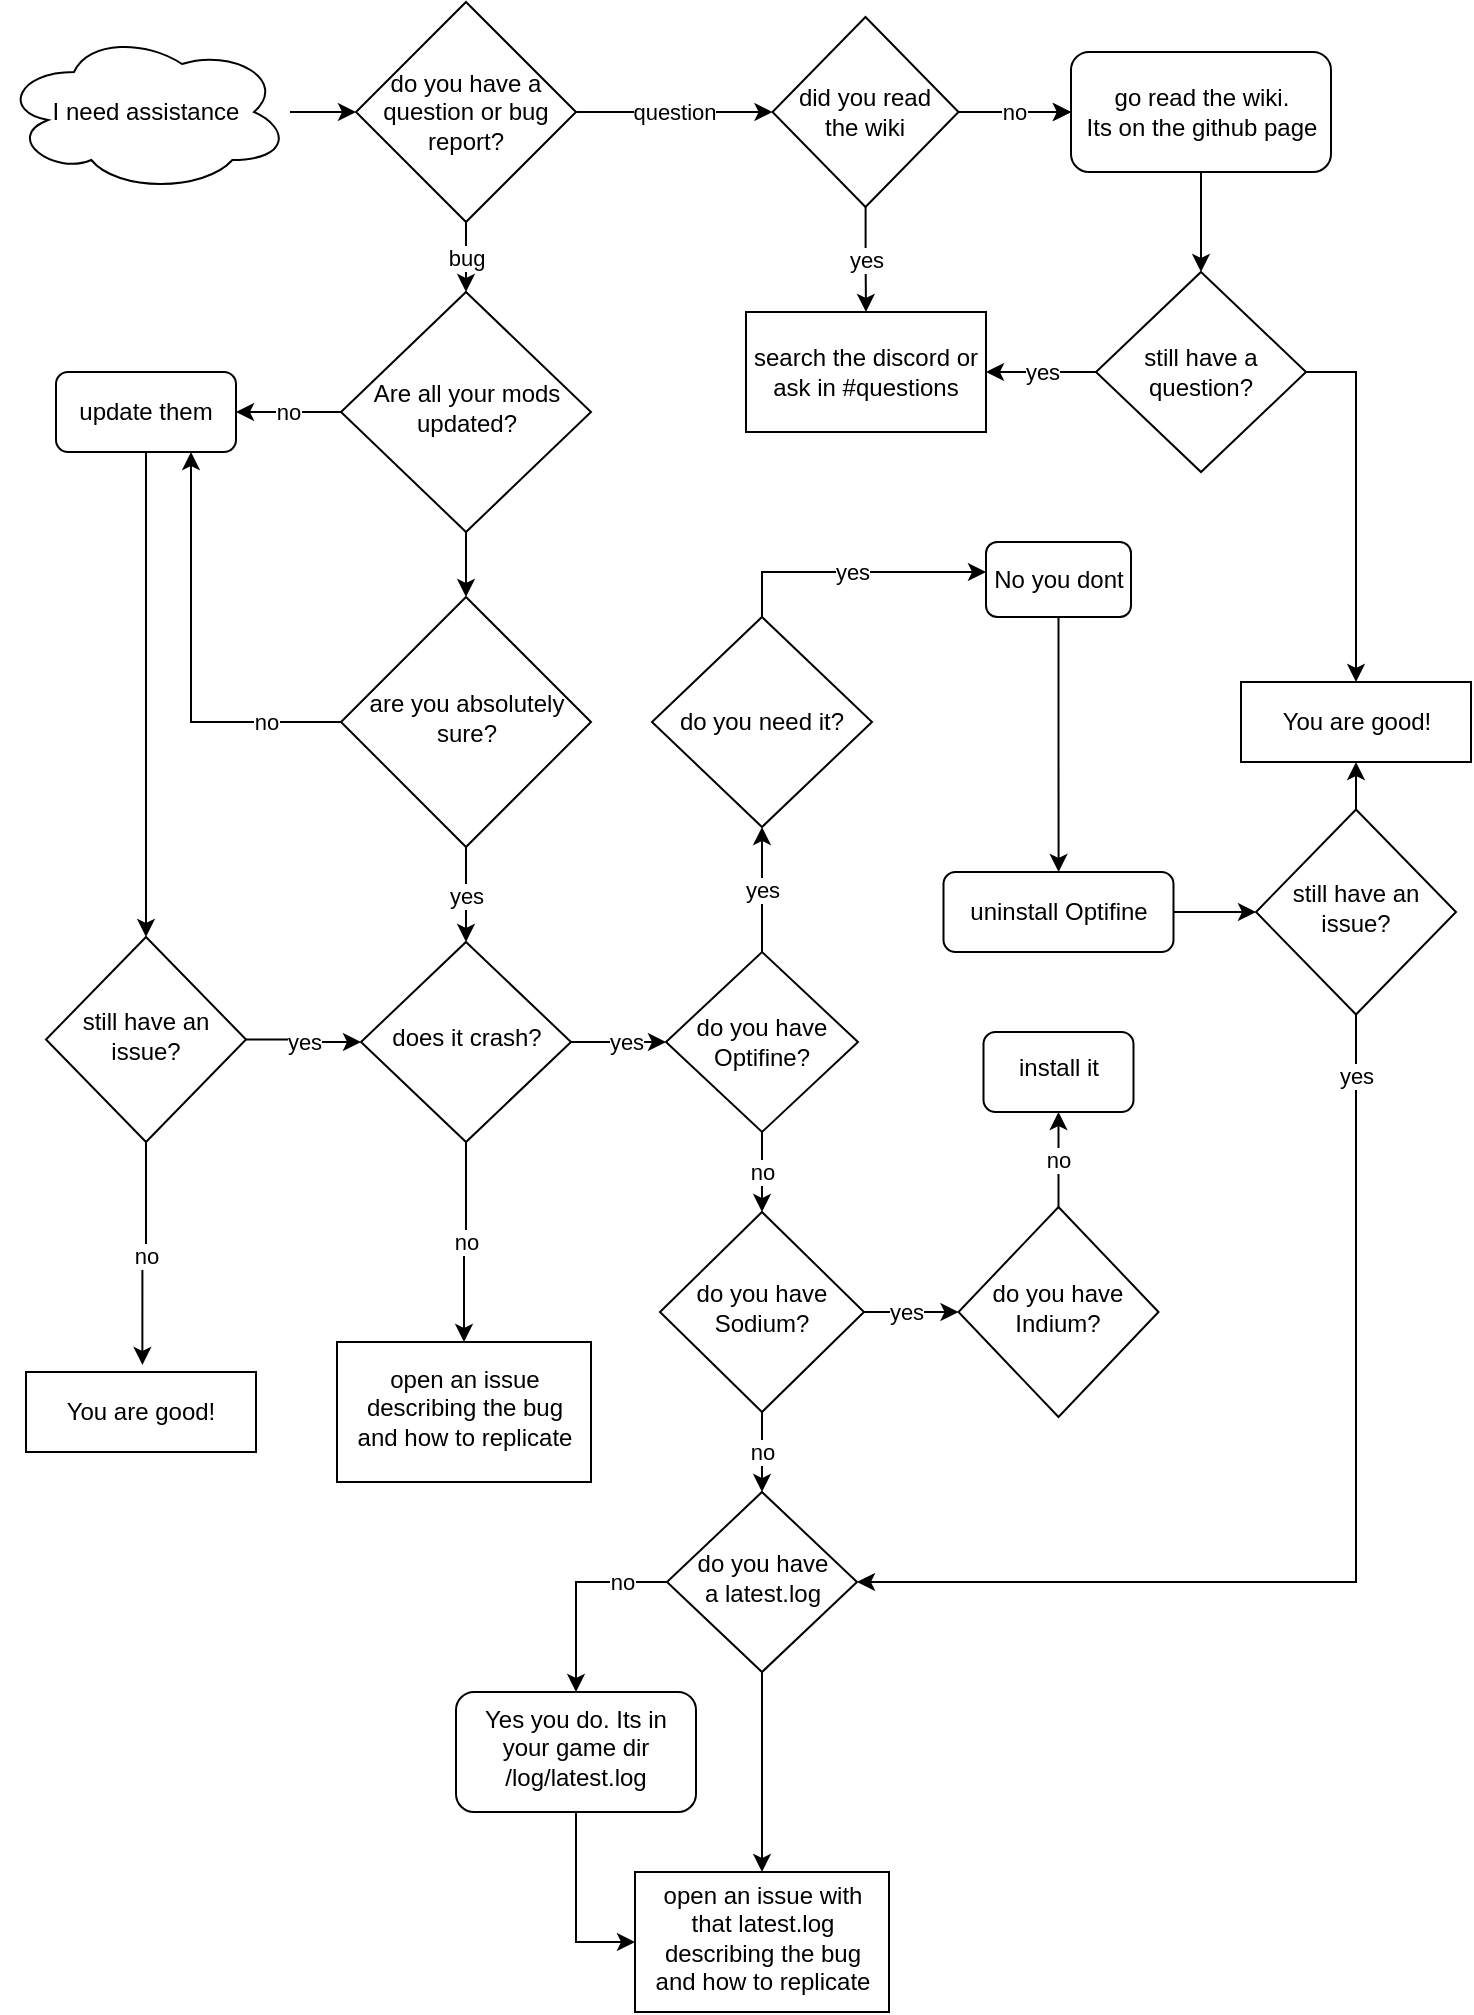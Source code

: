 <mxfile version="21.6.8" type="github">
  <diagram id="C5RBs43oDa-KdzZeNtuy" name="Page-1">
    <mxGraphModel dx="1050" dy="1748" grid="1" gridSize="10" guides="1" tooltips="1" connect="1" arrows="1" fold="1" page="1" pageScale="1" pageWidth="827" pageHeight="1169" math="0" shadow="0">
      <root>
        <mxCell id="WIyWlLk6GJQsqaUBKTNV-0" />
        <mxCell id="WIyWlLk6GJQsqaUBKTNV-1" parent="WIyWlLk6GJQsqaUBKTNV-0" />
        <mxCell id="VwTX3nOfph4eVQ38K2cx-6" value="no" style="edgeStyle=orthogonalEdgeStyle;rounded=0;orthogonalLoop=1;jettySize=auto;html=1;" edge="1" parent="WIyWlLk6GJQsqaUBKTNV-1" source="WIyWlLk6GJQsqaUBKTNV-6" target="VwTX3nOfph4eVQ38K2cx-5">
          <mxGeometry relative="1" as="geometry">
            <mxPoint as="offset" />
          </mxGeometry>
        </mxCell>
        <mxCell id="VwTX3nOfph4eVQ38K2cx-63" value="" style="edgeStyle=orthogonalEdgeStyle;rounded=0;orthogonalLoop=1;jettySize=auto;html=1;" edge="1" parent="WIyWlLk6GJQsqaUBKTNV-1" source="WIyWlLk6GJQsqaUBKTNV-6" target="VwTX3nOfph4eVQ38K2cx-62">
          <mxGeometry relative="1" as="geometry" />
        </mxCell>
        <mxCell id="WIyWlLk6GJQsqaUBKTNV-6" value="Are all your mods updated?" style="rhombus;whiteSpace=wrap;html=1;shadow=0;fontFamily=Helvetica;fontSize=12;align=center;strokeWidth=1;spacing=6;spacingTop=-4;" parent="WIyWlLk6GJQsqaUBKTNV-1" vertex="1">
          <mxGeometry x="172.5" y="10" width="125" height="120" as="geometry" />
        </mxCell>
        <mxCell id="VwTX3nOfph4eVQ38K2cx-48" value="no" style="edgeStyle=orthogonalEdgeStyle;rounded=0;orthogonalLoop=1;jettySize=auto;html=1;exitX=0.5;exitY=1;exitDx=0;exitDy=0;entryX=0.506;entryY=-0.089;entryDx=0;entryDy=0;entryPerimeter=0;" edge="1" parent="WIyWlLk6GJQsqaUBKTNV-1" source="WIyWlLk6GJQsqaUBKTNV-10" target="VwTX3nOfph4eVQ38K2cx-91">
          <mxGeometry relative="1" as="geometry">
            <mxPoint x="75" y="550" as="targetPoint" />
          </mxGeometry>
        </mxCell>
        <mxCell id="VwTX3nOfph4eVQ38K2cx-54" value="yes" style="edgeStyle=orthogonalEdgeStyle;rounded=0;orthogonalLoop=1;jettySize=auto;html=1;" edge="1" parent="WIyWlLk6GJQsqaUBKTNV-1" source="WIyWlLk6GJQsqaUBKTNV-10" target="VwTX3nOfph4eVQ38K2cx-50">
          <mxGeometry relative="1" as="geometry" />
        </mxCell>
        <mxCell id="WIyWlLk6GJQsqaUBKTNV-10" value="still have an issue?" style="rhombus;whiteSpace=wrap;html=1;shadow=0;fontFamily=Helvetica;fontSize=12;align=center;strokeWidth=1;spacing=6;spacingTop=-4;" parent="WIyWlLk6GJQsqaUBKTNV-1" vertex="1">
          <mxGeometry x="25" y="332.5" width="100" height="102.5" as="geometry" />
        </mxCell>
        <mxCell id="VwTX3nOfph4eVQ38K2cx-0" value="do you need it?" style="rhombus;whiteSpace=wrap;html=1;" vertex="1" parent="WIyWlLk6GJQsqaUBKTNV-1">
          <mxGeometry x="328" y="172.5" width="110" height="105" as="geometry" />
        </mxCell>
        <mxCell id="VwTX3nOfph4eVQ38K2cx-10" value="" style="edgeStyle=orthogonalEdgeStyle;rounded=0;orthogonalLoop=1;jettySize=auto;html=1;" edge="1" parent="WIyWlLk6GJQsqaUBKTNV-1" source="VwTX3nOfph4eVQ38K2cx-5" target="WIyWlLk6GJQsqaUBKTNV-10">
          <mxGeometry relative="1" as="geometry" />
        </mxCell>
        <mxCell id="VwTX3nOfph4eVQ38K2cx-5" value="update them" style="rounded=1;whiteSpace=wrap;html=1;fontSize=12;glass=0;strokeWidth=1;shadow=0;" vertex="1" parent="WIyWlLk6GJQsqaUBKTNV-1">
          <mxGeometry x="30" y="50" width="90" height="40" as="geometry" />
        </mxCell>
        <mxCell id="VwTX3nOfph4eVQ38K2cx-60" value="no" style="edgeStyle=orthogonalEdgeStyle;rounded=0;orthogonalLoop=1;jettySize=auto;html=1;" edge="1" parent="WIyWlLk6GJQsqaUBKTNV-1" source="VwTX3nOfph4eVQ38K2cx-11" target="VwTX3nOfph4eVQ38K2cx-32">
          <mxGeometry relative="1" as="geometry" />
        </mxCell>
        <mxCell id="VwTX3nOfph4eVQ38K2cx-71" value="yes" style="edgeStyle=orthogonalEdgeStyle;rounded=0;orthogonalLoop=1;jettySize=auto;html=1;" edge="1" parent="WIyWlLk6GJQsqaUBKTNV-1" source="VwTX3nOfph4eVQ38K2cx-11" target="VwTX3nOfph4eVQ38K2cx-0">
          <mxGeometry relative="1" as="geometry" />
        </mxCell>
        <mxCell id="VwTX3nOfph4eVQ38K2cx-11" value="do you have Optifine?" style="rhombus;whiteSpace=wrap;html=1;" vertex="1" parent="WIyWlLk6GJQsqaUBKTNV-1">
          <mxGeometry x="335" y="340" width="96" height="90" as="geometry" />
        </mxCell>
        <mxCell id="VwTX3nOfph4eVQ38K2cx-77" style="edgeStyle=orthogonalEdgeStyle;rounded=0;orthogonalLoop=1;jettySize=auto;html=1;entryX=0;entryY=0.5;entryDx=0;entryDy=0;" edge="1" parent="WIyWlLk6GJQsqaUBKTNV-1" source="VwTX3nOfph4eVQ38K2cx-15" target="VwTX3nOfph4eVQ38K2cx-76">
          <mxGeometry relative="1" as="geometry" />
        </mxCell>
        <mxCell id="VwTX3nOfph4eVQ38K2cx-15" value="uninstall Optifine" style="rounded=1;whiteSpace=wrap;html=1;" vertex="1" parent="WIyWlLk6GJQsqaUBKTNV-1">
          <mxGeometry x="473.75" y="300" width="115" height="40" as="geometry" />
        </mxCell>
        <mxCell id="VwTX3nOfph4eVQ38K2cx-72" style="edgeStyle=orthogonalEdgeStyle;rounded=0;orthogonalLoop=1;jettySize=auto;html=1;" edge="1" parent="WIyWlLk6GJQsqaUBKTNV-1" source="VwTX3nOfph4eVQ38K2cx-19" target="VwTX3nOfph4eVQ38K2cx-15">
          <mxGeometry relative="1" as="geometry" />
        </mxCell>
        <mxCell id="VwTX3nOfph4eVQ38K2cx-19" value="No you dont" style="rounded=1;whiteSpace=wrap;html=1;" vertex="1" parent="WIyWlLk6GJQsqaUBKTNV-1">
          <mxGeometry x="495" y="135" width="72.5" height="37.5" as="geometry" />
        </mxCell>
        <mxCell id="VwTX3nOfph4eVQ38K2cx-36" value="yes" style="edgeStyle=orthogonalEdgeStyle;rounded=0;orthogonalLoop=1;jettySize=auto;html=1;" edge="1" parent="WIyWlLk6GJQsqaUBKTNV-1" source="VwTX3nOfph4eVQ38K2cx-32" target="VwTX3nOfph4eVQ38K2cx-34">
          <mxGeometry x="-0.111" relative="1" as="geometry">
            <mxPoint as="offset" />
          </mxGeometry>
        </mxCell>
        <mxCell id="VwTX3nOfph4eVQ38K2cx-74" value="no" style="edgeStyle=orthogonalEdgeStyle;rounded=0;orthogonalLoop=1;jettySize=auto;html=1;" edge="1" parent="WIyWlLk6GJQsqaUBKTNV-1" source="VwTX3nOfph4eVQ38K2cx-32" target="VwTX3nOfph4eVQ38K2cx-41">
          <mxGeometry relative="1" as="geometry" />
        </mxCell>
        <mxCell id="VwTX3nOfph4eVQ38K2cx-32" value="do you have Sodium?" style="rhombus;whiteSpace=wrap;html=1;shadow=0;fontFamily=Helvetica;fontSize=12;align=center;strokeWidth=1;spacing=6;spacingTop=-4;" vertex="1" parent="WIyWlLk6GJQsqaUBKTNV-1">
          <mxGeometry x="332" y="470" width="102" height="100" as="geometry" />
        </mxCell>
        <mxCell id="VwTX3nOfph4eVQ38K2cx-75" value="no" style="edgeStyle=orthogonalEdgeStyle;rounded=0;orthogonalLoop=1;jettySize=auto;html=1;" edge="1" parent="WIyWlLk6GJQsqaUBKTNV-1" source="VwTX3nOfph4eVQ38K2cx-34" target="VwTX3nOfph4eVQ38K2cx-37">
          <mxGeometry relative="1" as="geometry" />
        </mxCell>
        <mxCell id="VwTX3nOfph4eVQ38K2cx-34" value="do you have Indium?" style="rhombus;whiteSpace=wrap;html=1;shadow=0;fontFamily=Helvetica;fontSize=12;align=center;strokeWidth=1;spacing=6;spacingTop=-4;" vertex="1" parent="WIyWlLk6GJQsqaUBKTNV-1">
          <mxGeometry x="481.25" y="467.5" width="100" height="105" as="geometry" />
        </mxCell>
        <mxCell id="VwTX3nOfph4eVQ38K2cx-37" value="install it" style="rounded=1;whiteSpace=wrap;html=1;shadow=0;strokeWidth=1;spacing=6;spacingTop=-4;" vertex="1" parent="WIyWlLk6GJQsqaUBKTNV-1">
          <mxGeometry x="493.75" y="380" width="75" height="40" as="geometry" />
        </mxCell>
        <mxCell id="VwTX3nOfph4eVQ38K2cx-81" value="no" style="edgeStyle=orthogonalEdgeStyle;rounded=0;orthogonalLoop=1;jettySize=auto;html=1;" edge="1" parent="WIyWlLk6GJQsqaUBKTNV-1" source="VwTX3nOfph4eVQ38K2cx-41" target="VwTX3nOfph4eVQ38K2cx-80">
          <mxGeometry x="-0.538" relative="1" as="geometry">
            <Array as="points">
              <mxPoint x="290" y="655" />
            </Array>
            <mxPoint as="offset" />
          </mxGeometry>
        </mxCell>
        <mxCell id="VwTX3nOfph4eVQ38K2cx-93" value="" style="edgeStyle=orthogonalEdgeStyle;rounded=0;orthogonalLoop=1;jettySize=auto;html=1;" edge="1" parent="WIyWlLk6GJQsqaUBKTNV-1" source="VwTX3nOfph4eVQ38K2cx-41" target="VwTX3nOfph4eVQ38K2cx-89">
          <mxGeometry relative="1" as="geometry" />
        </mxCell>
        <mxCell id="VwTX3nOfph4eVQ38K2cx-41" value="do you have&lt;br&gt;a latest.log" style="rhombus;whiteSpace=wrap;html=1;shadow=0;fontFamily=Helvetica;fontSize=12;align=center;strokeWidth=1;spacing=6;spacingTop=-4;" vertex="1" parent="WIyWlLk6GJQsqaUBKTNV-1">
          <mxGeometry x="335.5" y="610" width="95" height="90" as="geometry" />
        </mxCell>
        <mxCell id="VwTX3nOfph4eVQ38K2cx-58" value="yes" style="edgeStyle=orthogonalEdgeStyle;rounded=0;orthogonalLoop=1;jettySize=auto;html=1;" edge="1" parent="WIyWlLk6GJQsqaUBKTNV-1" source="VwTX3nOfph4eVQ38K2cx-50" target="VwTX3nOfph4eVQ38K2cx-11">
          <mxGeometry x="0.143" relative="1" as="geometry">
            <mxPoint as="offset" />
          </mxGeometry>
        </mxCell>
        <mxCell id="VwTX3nOfph4eVQ38K2cx-85" value="no" style="edgeStyle=orthogonalEdgeStyle;rounded=0;orthogonalLoop=1;jettySize=auto;html=1;entryX=0.5;entryY=0;entryDx=0;entryDy=0;" edge="1" parent="WIyWlLk6GJQsqaUBKTNV-1" source="VwTX3nOfph4eVQ38K2cx-50" target="VwTX3nOfph4eVQ38K2cx-96">
          <mxGeometry relative="1" as="geometry">
            <mxPoint x="227.5" y="515" as="targetPoint" />
          </mxGeometry>
        </mxCell>
        <mxCell id="VwTX3nOfph4eVQ38K2cx-50" value="does it crash?" style="rhombus;whiteSpace=wrap;html=1;shadow=0;fontFamily=Helvetica;fontSize=12;align=center;strokeWidth=1;spacing=6;spacingTop=-4;" vertex="1" parent="WIyWlLk6GJQsqaUBKTNV-1">
          <mxGeometry x="182.5" y="335" width="105" height="100" as="geometry" />
        </mxCell>
        <mxCell id="VwTX3nOfph4eVQ38K2cx-64" value="yes" style="edgeStyle=orthogonalEdgeStyle;rounded=0;orthogonalLoop=1;jettySize=auto;html=1;" edge="1" parent="WIyWlLk6GJQsqaUBKTNV-1" source="VwTX3nOfph4eVQ38K2cx-62" target="VwTX3nOfph4eVQ38K2cx-50">
          <mxGeometry relative="1" as="geometry" />
        </mxCell>
        <mxCell id="VwTX3nOfph4eVQ38K2cx-65" value="no" style="edgeStyle=orthogonalEdgeStyle;rounded=0;orthogonalLoop=1;jettySize=auto;html=1;entryX=0.75;entryY=1;entryDx=0;entryDy=0;" edge="1" parent="WIyWlLk6GJQsqaUBKTNV-1" source="VwTX3nOfph4eVQ38K2cx-62" target="VwTX3nOfph4eVQ38K2cx-5">
          <mxGeometry x="-0.636" relative="1" as="geometry">
            <mxPoint as="offset" />
          </mxGeometry>
        </mxCell>
        <mxCell id="VwTX3nOfph4eVQ38K2cx-62" value="are you absolutely sure?" style="rhombus;whiteSpace=wrap;html=1;shadow=0;fontFamily=Helvetica;fontSize=12;align=center;strokeWidth=1;spacing=6;spacingTop=-4;" vertex="1" parent="WIyWlLk6GJQsqaUBKTNV-1">
          <mxGeometry x="172.5" y="162.5" width="125" height="125" as="geometry" />
        </mxCell>
        <mxCell id="VwTX3nOfph4eVQ38K2cx-70" value="yes" style="endArrow=classic;html=1;rounded=0;exitX=0.5;exitY=0;exitDx=0;exitDy=0;" edge="1" parent="WIyWlLk6GJQsqaUBKTNV-1" source="VwTX3nOfph4eVQ38K2cx-0">
          <mxGeometry width="50" height="50" relative="1" as="geometry">
            <mxPoint x="445" y="200" as="sourcePoint" />
            <mxPoint x="495" y="150" as="targetPoint" />
            <Array as="points">
              <mxPoint x="383" y="150" />
              <mxPoint x="440" y="150" />
            </Array>
          </mxGeometry>
        </mxCell>
        <mxCell id="VwTX3nOfph4eVQ38K2cx-79" value="yes" style="edgeStyle=orthogonalEdgeStyle;rounded=0;orthogonalLoop=1;jettySize=auto;html=1;entryX=1;entryY=0.5;entryDx=0;entryDy=0;" edge="1" parent="WIyWlLk6GJQsqaUBKTNV-1" source="VwTX3nOfph4eVQ38K2cx-76" target="VwTX3nOfph4eVQ38K2cx-41">
          <mxGeometry x="-0.885" relative="1" as="geometry">
            <Array as="points">
              <mxPoint x="680" y="655" />
            </Array>
            <mxPoint as="offset" />
          </mxGeometry>
        </mxCell>
        <mxCell id="VwTX3nOfph4eVQ38K2cx-83" value="" style="edgeStyle=orthogonalEdgeStyle;rounded=0;orthogonalLoop=1;jettySize=auto;html=1;entryX=0.5;entryY=1;entryDx=0;entryDy=0;" edge="1" parent="WIyWlLk6GJQsqaUBKTNV-1" source="VwTX3nOfph4eVQ38K2cx-76" target="VwTX3nOfph4eVQ38K2cx-92">
          <mxGeometry relative="1" as="geometry">
            <mxPoint x="680" y="210" as="targetPoint" />
          </mxGeometry>
        </mxCell>
        <mxCell id="VwTX3nOfph4eVQ38K2cx-76" value="still have an issue?" style="rhombus;whiteSpace=wrap;html=1;shadow=0;fontFamily=Helvetica;fontSize=12;align=center;strokeWidth=1;spacing=6;spacingTop=-4;" vertex="1" parent="WIyWlLk6GJQsqaUBKTNV-1">
          <mxGeometry x="630" y="268.75" width="100" height="102.5" as="geometry" />
        </mxCell>
        <mxCell id="VwTX3nOfph4eVQ38K2cx-95" style="edgeStyle=orthogonalEdgeStyle;rounded=0;orthogonalLoop=1;jettySize=auto;html=1;entryX=0;entryY=0.5;entryDx=0;entryDy=0;" edge="1" parent="WIyWlLk6GJQsqaUBKTNV-1" source="VwTX3nOfph4eVQ38K2cx-80" target="VwTX3nOfph4eVQ38K2cx-89">
          <mxGeometry relative="1" as="geometry" />
        </mxCell>
        <mxCell id="VwTX3nOfph4eVQ38K2cx-80" value="Yes you do. Its in your game dir /log/latest.log" style="rounded=1;whiteSpace=wrap;html=1;shadow=0;strokeWidth=1;spacing=6;spacingTop=-4;" vertex="1" parent="WIyWlLk6GJQsqaUBKTNV-1">
          <mxGeometry x="230" y="710" width="120" height="60" as="geometry" />
        </mxCell>
        <mxCell id="VwTX3nOfph4eVQ38K2cx-89" value="open an issue with that latest.log&lt;br&gt;describing the bug and how to replicate" style="whiteSpace=wrap;html=1;shadow=0;strokeWidth=1;spacing=6;spacingTop=-4;" vertex="1" parent="WIyWlLk6GJQsqaUBKTNV-1">
          <mxGeometry x="319.5" y="800" width="127" height="70" as="geometry" />
        </mxCell>
        <mxCell id="VwTX3nOfph4eVQ38K2cx-91" value="You are good!" style="rounded=0;whiteSpace=wrap;html=1;" vertex="1" parent="WIyWlLk6GJQsqaUBKTNV-1">
          <mxGeometry x="15" y="550" width="115" height="40" as="geometry" />
        </mxCell>
        <mxCell id="VwTX3nOfph4eVQ38K2cx-92" value="You are good!" style="rounded=0;whiteSpace=wrap;html=1;" vertex="1" parent="WIyWlLk6GJQsqaUBKTNV-1">
          <mxGeometry x="622.5" y="205" width="115" height="40" as="geometry" />
        </mxCell>
        <mxCell id="VwTX3nOfph4eVQ38K2cx-96" value="open an issue&lt;br&gt;describing the bug and how to replicate" style="whiteSpace=wrap;html=1;shadow=0;strokeWidth=1;spacing=6;spacingTop=-4;" vertex="1" parent="WIyWlLk6GJQsqaUBKTNV-1">
          <mxGeometry x="170.5" y="535" width="127" height="70" as="geometry" />
        </mxCell>
        <mxCell id="VwTX3nOfph4eVQ38K2cx-103" value="" style="edgeStyle=orthogonalEdgeStyle;rounded=0;orthogonalLoop=1;jettySize=auto;html=1;" edge="1" parent="WIyWlLk6GJQsqaUBKTNV-1" source="VwTX3nOfph4eVQ38K2cx-98" target="VwTX3nOfph4eVQ38K2cx-99">
          <mxGeometry relative="1" as="geometry" />
        </mxCell>
        <mxCell id="VwTX3nOfph4eVQ38K2cx-98" value="I need assistance" style="ellipse;shape=cloud;whiteSpace=wrap;html=1;" vertex="1" parent="WIyWlLk6GJQsqaUBKTNV-1">
          <mxGeometry x="3" y="-120" width="144" height="80" as="geometry" />
        </mxCell>
        <mxCell id="VwTX3nOfph4eVQ38K2cx-100" value="bug" style="edgeStyle=orthogonalEdgeStyle;rounded=0;orthogonalLoop=1;jettySize=auto;html=1;" edge="1" parent="WIyWlLk6GJQsqaUBKTNV-1" source="VwTX3nOfph4eVQ38K2cx-99" target="WIyWlLk6GJQsqaUBKTNV-6">
          <mxGeometry relative="1" as="geometry" />
        </mxCell>
        <mxCell id="VwTX3nOfph4eVQ38K2cx-102" value="question" style="edgeStyle=orthogonalEdgeStyle;rounded=0;orthogonalLoop=1;jettySize=auto;html=1;" edge="1" parent="WIyWlLk6GJQsqaUBKTNV-1" source="VwTX3nOfph4eVQ38K2cx-99" target="VwTX3nOfph4eVQ38K2cx-101">
          <mxGeometry relative="1" as="geometry" />
        </mxCell>
        <mxCell id="VwTX3nOfph4eVQ38K2cx-99" value="do you have a question or bug report?" style="rhombus;whiteSpace=wrap;html=1;" vertex="1" parent="WIyWlLk6GJQsqaUBKTNV-1">
          <mxGeometry x="180" y="-135" width="110" height="110" as="geometry" />
        </mxCell>
        <mxCell id="VwTX3nOfph4eVQ38K2cx-108" value="" style="edgeStyle=orthogonalEdgeStyle;rounded=0;orthogonalLoop=1;jettySize=auto;html=1;" edge="1" parent="WIyWlLk6GJQsqaUBKTNV-1" source="VwTX3nOfph4eVQ38K2cx-101" target="VwTX3nOfph4eVQ38K2cx-107">
          <mxGeometry relative="1" as="geometry" />
        </mxCell>
        <mxCell id="VwTX3nOfph4eVQ38K2cx-113" value="yes" style="edgeStyle=orthogonalEdgeStyle;rounded=0;orthogonalLoop=1;jettySize=auto;html=1;" edge="1" parent="WIyWlLk6GJQsqaUBKTNV-1" source="VwTX3nOfph4eVQ38K2cx-101" target="VwTX3nOfph4eVQ38K2cx-111">
          <mxGeometry relative="1" as="geometry" />
        </mxCell>
        <mxCell id="VwTX3nOfph4eVQ38K2cx-115" value="no" style="edgeStyle=orthogonalEdgeStyle;rounded=0;orthogonalLoop=1;jettySize=auto;html=1;" edge="1" parent="WIyWlLk6GJQsqaUBKTNV-1" source="VwTX3nOfph4eVQ38K2cx-101" target="VwTX3nOfph4eVQ38K2cx-107">
          <mxGeometry relative="1" as="geometry" />
        </mxCell>
        <mxCell id="VwTX3nOfph4eVQ38K2cx-101" value="did you read &lt;br&gt;the wiki" style="rhombus;whiteSpace=wrap;html=1;" vertex="1" parent="WIyWlLk6GJQsqaUBKTNV-1">
          <mxGeometry x="388.25" y="-127.5" width="93" height="95" as="geometry" />
        </mxCell>
        <mxCell id="VwTX3nOfph4eVQ38K2cx-110" value="" style="edgeStyle=orthogonalEdgeStyle;rounded=0;orthogonalLoop=1;jettySize=auto;html=1;" edge="1" parent="WIyWlLk6GJQsqaUBKTNV-1" source="VwTX3nOfph4eVQ38K2cx-107" target="VwTX3nOfph4eVQ38K2cx-109">
          <mxGeometry relative="1" as="geometry" />
        </mxCell>
        <mxCell id="VwTX3nOfph4eVQ38K2cx-107" value="go read the wiki.&lt;br&gt;Its on the github page" style="rounded=1;whiteSpace=wrap;html=1;" vertex="1" parent="WIyWlLk6GJQsqaUBKTNV-1">
          <mxGeometry x="537.5" y="-110" width="130" height="60" as="geometry" />
        </mxCell>
        <mxCell id="VwTX3nOfph4eVQ38K2cx-112" value="yes" style="edgeStyle=orthogonalEdgeStyle;rounded=0;orthogonalLoop=1;jettySize=auto;html=1;" edge="1" parent="WIyWlLk6GJQsqaUBKTNV-1" source="VwTX3nOfph4eVQ38K2cx-109" target="VwTX3nOfph4eVQ38K2cx-111">
          <mxGeometry relative="1" as="geometry" />
        </mxCell>
        <mxCell id="VwTX3nOfph4eVQ38K2cx-114" style="edgeStyle=orthogonalEdgeStyle;rounded=0;orthogonalLoop=1;jettySize=auto;html=1;exitX=1;exitY=0.5;exitDx=0;exitDy=0;entryX=0.5;entryY=0;entryDx=0;entryDy=0;" edge="1" parent="WIyWlLk6GJQsqaUBKTNV-1" source="VwTX3nOfph4eVQ38K2cx-109" target="VwTX3nOfph4eVQ38K2cx-92">
          <mxGeometry relative="1" as="geometry" />
        </mxCell>
        <mxCell id="VwTX3nOfph4eVQ38K2cx-109" value="still have a question?" style="rhombus;whiteSpace=wrap;html=1;" vertex="1" parent="WIyWlLk6GJQsqaUBKTNV-1">
          <mxGeometry x="550" width="105" height="100" as="geometry" />
        </mxCell>
        <mxCell id="VwTX3nOfph4eVQ38K2cx-111" value="search the discord or ask in #questions" style="whiteSpace=wrap;html=1;" vertex="1" parent="WIyWlLk6GJQsqaUBKTNV-1">
          <mxGeometry x="375" y="20" width="120" height="60" as="geometry" />
        </mxCell>
      </root>
    </mxGraphModel>
  </diagram>
</mxfile>
